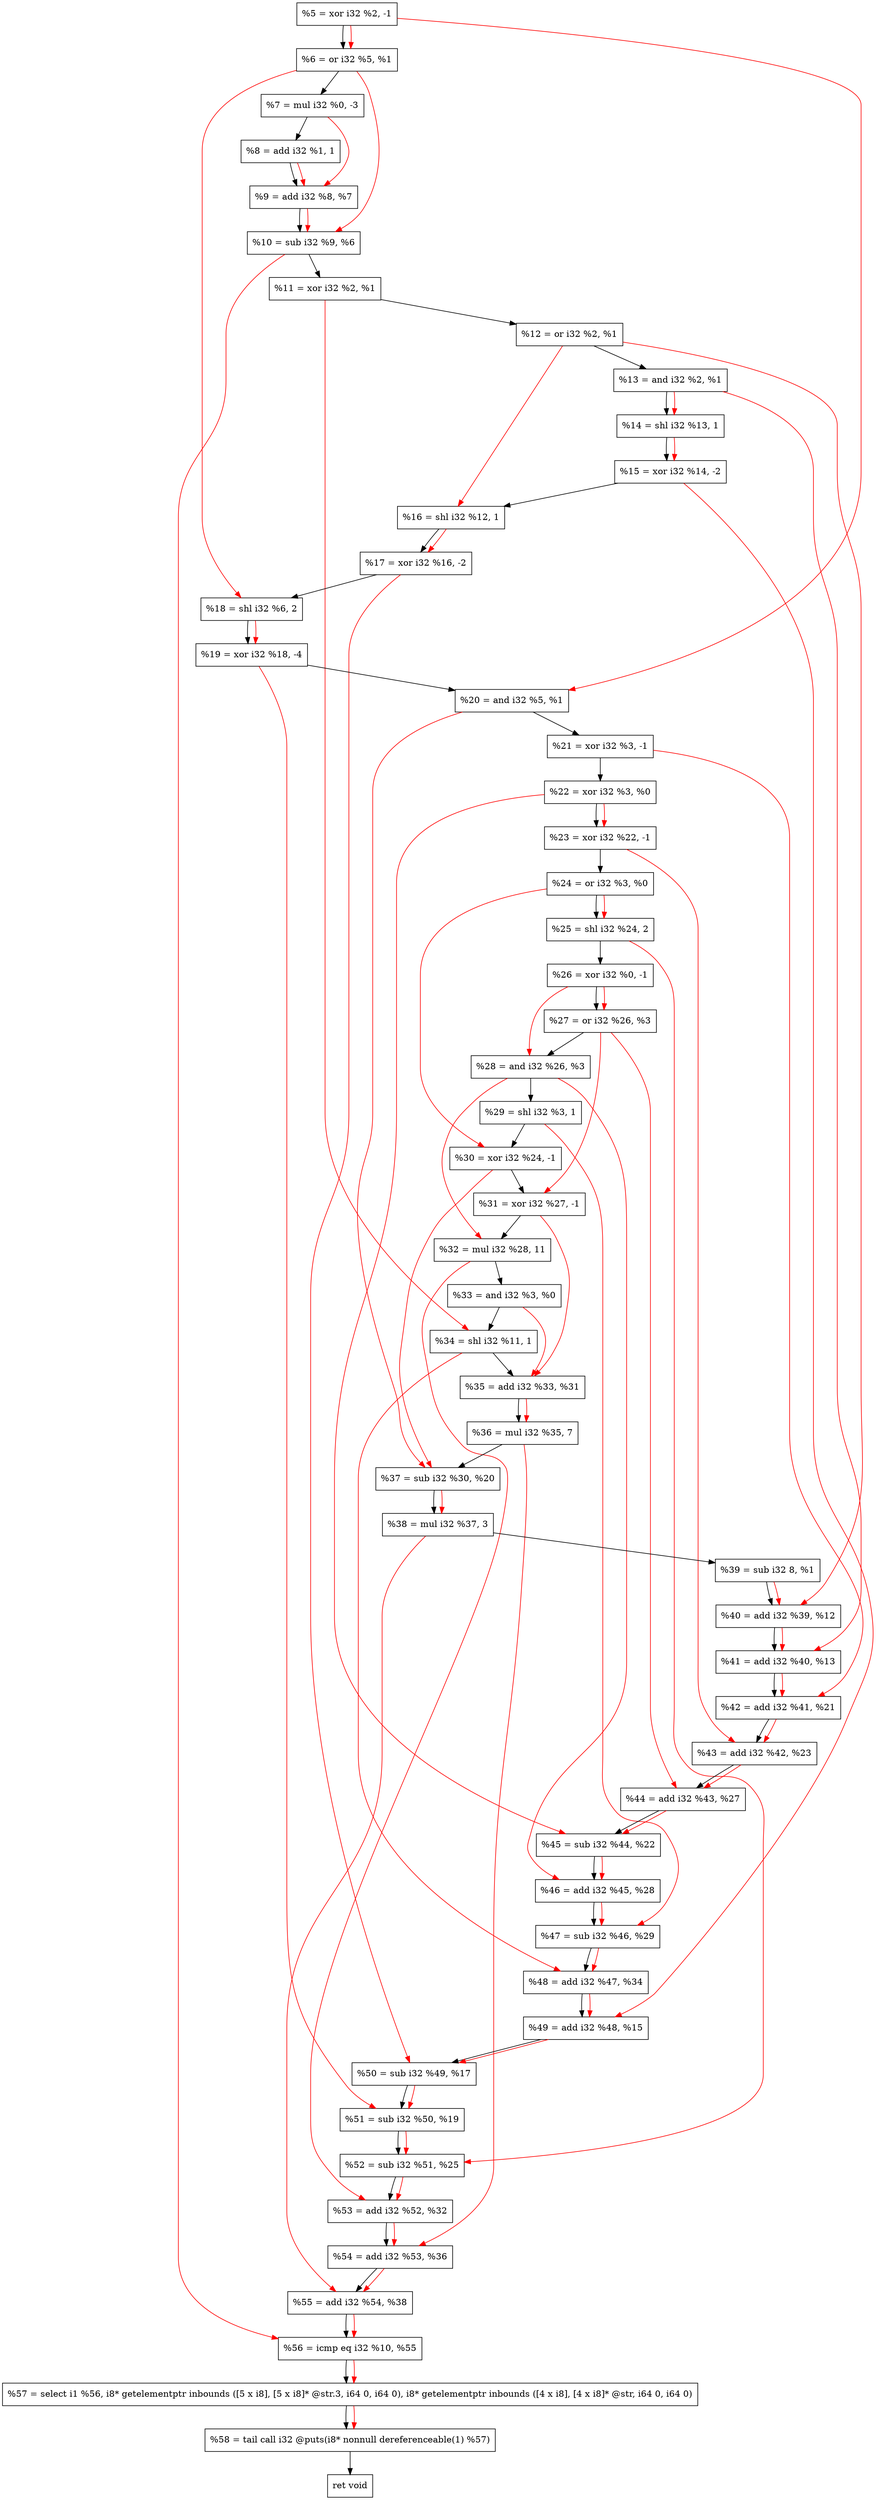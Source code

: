digraph "DFG for'crackme' function" {
	Node0x5a1dc0[shape=record, label="  %5 = xor i32 %2, -1"];
	Node0x5a1e30[shape=record, label="  %6 = or i32 %5, %1"];
	Node0x5a1ed0[shape=record, label="  %7 = mul i32 %0, -3"];
	Node0x5a1f70[shape=record, label="  %8 = add i32 %1, 1"];
	Node0x5a1fe0[shape=record, label="  %9 = add i32 %8, %7"];
	Node0x5a2050[shape=record, label="  %10 = sub i32 %9, %6"];
	Node0x5a20c0[shape=record, label="  %11 = xor i32 %2, %1"];
	Node0x5a2130[shape=record, label="  %12 = or i32 %2, %1"];
	Node0x5a21a0[shape=record, label="  %13 = and i32 %2, %1"];
	Node0x5a2210[shape=record, label="  %14 = shl i32 %13, 1"];
	Node0x5a22b0[shape=record, label="  %15 = xor i32 %14, -2"];
	Node0x5a2320[shape=record, label="  %16 = shl i32 %12, 1"];
	Node0x5a2390[shape=record, label="  %17 = xor i32 %16, -2"];
	Node0x5a2430[shape=record, label="  %18 = shl i32 %6, 2"];
	Node0x5a24d0[shape=record, label="  %19 = xor i32 %18, -4"];
	Node0x5a2540[shape=record, label="  %20 = and i32 %5, %1"];
	Node0x5a25b0[shape=record, label="  %21 = xor i32 %3, -1"];
	Node0x5a2620[shape=record, label="  %22 = xor i32 %3, %0"];
	Node0x5a2690[shape=record, label="  %23 = xor i32 %22, -1"];
	Node0x5a2700[shape=record, label="  %24 = or i32 %3, %0"];
	Node0x5a2770[shape=record, label="  %25 = shl i32 %24, 2"];
	Node0x5a27e0[shape=record, label="  %26 = xor i32 %0, -1"];
	Node0x5a2850[shape=record, label="  %27 = or i32 %26, %3"];
	Node0x5a28c0[shape=record, label="  %28 = and i32 %26, %3"];
	Node0x5a2930[shape=record, label="  %29 = shl i32 %3, 1"];
	Node0x5a29a0[shape=record, label="  %30 = xor i32 %24, -1"];
	Node0x5a2a10[shape=record, label="  %31 = xor i32 %27, -1"];
	Node0x5a2ab0[shape=record, label="  %32 = mul i32 %28, 11"];
	Node0x5a2d30[shape=record, label="  %33 = and i32 %3, %0"];
	Node0x5a2da0[shape=record, label="  %34 = shl i32 %11, 1"];
	Node0x5a2e10[shape=record, label="  %35 = add i32 %33, %31"];
	Node0x5a2eb0[shape=record, label="  %36 = mul i32 %35, 7"];
	Node0x5a2f20[shape=record, label="  %37 = sub i32 %30, %20"];
	Node0x5a2fc0[shape=record, label="  %38 = mul i32 %37, 3"];
	Node0x5a3060[shape=record, label="  %39 = sub i32 8, %1"];
	Node0x5a30d0[shape=record, label="  %40 = add i32 %39, %12"];
	Node0x5a3140[shape=record, label="  %41 = add i32 %40, %13"];
	Node0x5a31b0[shape=record, label="  %42 = add i32 %41, %21"];
	Node0x5a3220[shape=record, label="  %43 = add i32 %42, %23"];
	Node0x5a3290[shape=record, label="  %44 = add i32 %43, %27"];
	Node0x5a3300[shape=record, label="  %45 = sub i32 %44, %22"];
	Node0x5a3370[shape=record, label="  %46 = add i32 %45, %28"];
	Node0x5a33e0[shape=record, label="  %47 = sub i32 %46, %29"];
	Node0x5a3450[shape=record, label="  %48 = add i32 %47, %34"];
	Node0x5a34c0[shape=record, label="  %49 = add i32 %48, %15"];
	Node0x5a3530[shape=record, label="  %50 = sub i32 %49, %17"];
	Node0x5a35a0[shape=record, label="  %51 = sub i32 %50, %19"];
	Node0x5a3610[shape=record, label="  %52 = sub i32 %51, %25"];
	Node0x5a3680[shape=record, label="  %53 = add i32 %52, %32"];
	Node0x5a36f0[shape=record, label="  %54 = add i32 %53, %36"];
	Node0x5a3760[shape=record, label="  %55 = add i32 %54, %38"];
	Node0x5a37d0[shape=record, label="  %56 = icmp eq i32 %10, %55"];
	Node0x542268[shape=record, label="  %57 = select i1 %56, i8* getelementptr inbounds ([5 x i8], [5 x i8]* @str.3, i64 0, i64 0), i8* getelementptr inbounds ([4 x i8], [4 x i8]* @str, i64 0, i64 0)"];
	Node0x5a3c70[shape=record, label="  %58 = tail call i32 @puts(i8* nonnull dereferenceable(1) %57)"];
	Node0x5a3cc0[shape=record, label="  ret void"];
	Node0x5a1dc0 -> Node0x5a1e30;
	Node0x5a1e30 -> Node0x5a1ed0;
	Node0x5a1ed0 -> Node0x5a1f70;
	Node0x5a1f70 -> Node0x5a1fe0;
	Node0x5a1fe0 -> Node0x5a2050;
	Node0x5a2050 -> Node0x5a20c0;
	Node0x5a20c0 -> Node0x5a2130;
	Node0x5a2130 -> Node0x5a21a0;
	Node0x5a21a0 -> Node0x5a2210;
	Node0x5a2210 -> Node0x5a22b0;
	Node0x5a22b0 -> Node0x5a2320;
	Node0x5a2320 -> Node0x5a2390;
	Node0x5a2390 -> Node0x5a2430;
	Node0x5a2430 -> Node0x5a24d0;
	Node0x5a24d0 -> Node0x5a2540;
	Node0x5a2540 -> Node0x5a25b0;
	Node0x5a25b0 -> Node0x5a2620;
	Node0x5a2620 -> Node0x5a2690;
	Node0x5a2690 -> Node0x5a2700;
	Node0x5a2700 -> Node0x5a2770;
	Node0x5a2770 -> Node0x5a27e0;
	Node0x5a27e0 -> Node0x5a2850;
	Node0x5a2850 -> Node0x5a28c0;
	Node0x5a28c0 -> Node0x5a2930;
	Node0x5a2930 -> Node0x5a29a0;
	Node0x5a29a0 -> Node0x5a2a10;
	Node0x5a2a10 -> Node0x5a2ab0;
	Node0x5a2ab0 -> Node0x5a2d30;
	Node0x5a2d30 -> Node0x5a2da0;
	Node0x5a2da0 -> Node0x5a2e10;
	Node0x5a2e10 -> Node0x5a2eb0;
	Node0x5a2eb0 -> Node0x5a2f20;
	Node0x5a2f20 -> Node0x5a2fc0;
	Node0x5a2fc0 -> Node0x5a3060;
	Node0x5a3060 -> Node0x5a30d0;
	Node0x5a30d0 -> Node0x5a3140;
	Node0x5a3140 -> Node0x5a31b0;
	Node0x5a31b0 -> Node0x5a3220;
	Node0x5a3220 -> Node0x5a3290;
	Node0x5a3290 -> Node0x5a3300;
	Node0x5a3300 -> Node0x5a3370;
	Node0x5a3370 -> Node0x5a33e0;
	Node0x5a33e0 -> Node0x5a3450;
	Node0x5a3450 -> Node0x5a34c0;
	Node0x5a34c0 -> Node0x5a3530;
	Node0x5a3530 -> Node0x5a35a0;
	Node0x5a35a0 -> Node0x5a3610;
	Node0x5a3610 -> Node0x5a3680;
	Node0x5a3680 -> Node0x5a36f0;
	Node0x5a36f0 -> Node0x5a3760;
	Node0x5a3760 -> Node0x5a37d0;
	Node0x5a37d0 -> Node0x542268;
	Node0x542268 -> Node0x5a3c70;
	Node0x5a3c70 -> Node0x5a3cc0;
edge [color=red]
	Node0x5a1dc0 -> Node0x5a1e30;
	Node0x5a1f70 -> Node0x5a1fe0;
	Node0x5a1ed0 -> Node0x5a1fe0;
	Node0x5a1fe0 -> Node0x5a2050;
	Node0x5a1e30 -> Node0x5a2050;
	Node0x5a21a0 -> Node0x5a2210;
	Node0x5a2210 -> Node0x5a22b0;
	Node0x5a2130 -> Node0x5a2320;
	Node0x5a2320 -> Node0x5a2390;
	Node0x5a1e30 -> Node0x5a2430;
	Node0x5a2430 -> Node0x5a24d0;
	Node0x5a1dc0 -> Node0x5a2540;
	Node0x5a2620 -> Node0x5a2690;
	Node0x5a2700 -> Node0x5a2770;
	Node0x5a27e0 -> Node0x5a2850;
	Node0x5a27e0 -> Node0x5a28c0;
	Node0x5a2700 -> Node0x5a29a0;
	Node0x5a2850 -> Node0x5a2a10;
	Node0x5a28c0 -> Node0x5a2ab0;
	Node0x5a20c0 -> Node0x5a2da0;
	Node0x5a2d30 -> Node0x5a2e10;
	Node0x5a2a10 -> Node0x5a2e10;
	Node0x5a2e10 -> Node0x5a2eb0;
	Node0x5a29a0 -> Node0x5a2f20;
	Node0x5a2540 -> Node0x5a2f20;
	Node0x5a2f20 -> Node0x5a2fc0;
	Node0x5a3060 -> Node0x5a30d0;
	Node0x5a2130 -> Node0x5a30d0;
	Node0x5a30d0 -> Node0x5a3140;
	Node0x5a21a0 -> Node0x5a3140;
	Node0x5a3140 -> Node0x5a31b0;
	Node0x5a25b0 -> Node0x5a31b0;
	Node0x5a31b0 -> Node0x5a3220;
	Node0x5a2690 -> Node0x5a3220;
	Node0x5a3220 -> Node0x5a3290;
	Node0x5a2850 -> Node0x5a3290;
	Node0x5a3290 -> Node0x5a3300;
	Node0x5a2620 -> Node0x5a3300;
	Node0x5a3300 -> Node0x5a3370;
	Node0x5a28c0 -> Node0x5a3370;
	Node0x5a3370 -> Node0x5a33e0;
	Node0x5a2930 -> Node0x5a33e0;
	Node0x5a33e0 -> Node0x5a3450;
	Node0x5a2da0 -> Node0x5a3450;
	Node0x5a3450 -> Node0x5a34c0;
	Node0x5a22b0 -> Node0x5a34c0;
	Node0x5a34c0 -> Node0x5a3530;
	Node0x5a2390 -> Node0x5a3530;
	Node0x5a3530 -> Node0x5a35a0;
	Node0x5a24d0 -> Node0x5a35a0;
	Node0x5a35a0 -> Node0x5a3610;
	Node0x5a2770 -> Node0x5a3610;
	Node0x5a3610 -> Node0x5a3680;
	Node0x5a2ab0 -> Node0x5a3680;
	Node0x5a3680 -> Node0x5a36f0;
	Node0x5a2eb0 -> Node0x5a36f0;
	Node0x5a36f0 -> Node0x5a3760;
	Node0x5a2fc0 -> Node0x5a3760;
	Node0x5a2050 -> Node0x5a37d0;
	Node0x5a3760 -> Node0x5a37d0;
	Node0x5a37d0 -> Node0x542268;
	Node0x542268 -> Node0x5a3c70;
}
